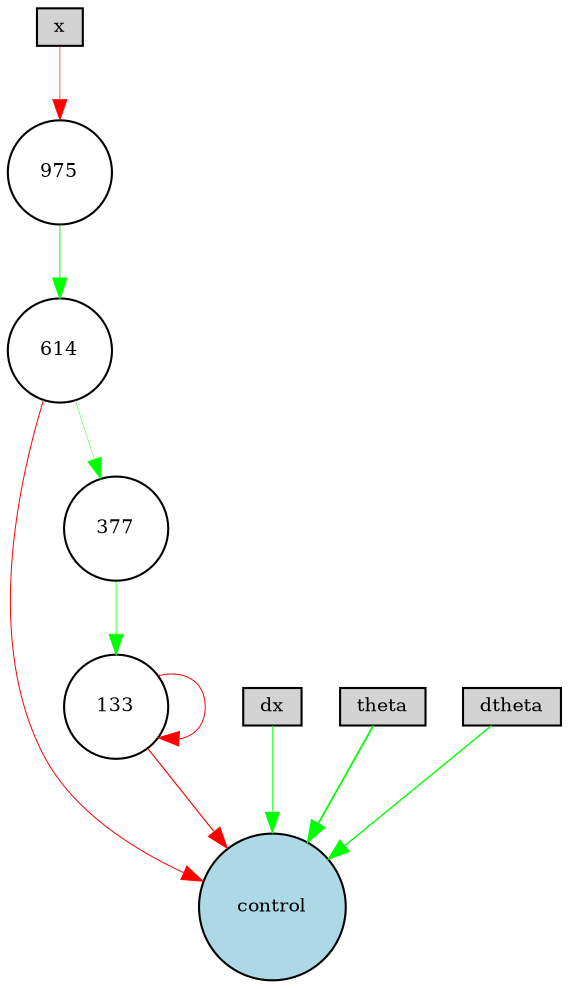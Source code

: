 digraph {
	node [fontsize=9 height=0.2 shape=circle width=0.2]
	x [fillcolor=lightgray shape=box style=filled]
	dx [fillcolor=lightgray shape=box style=filled]
	theta [fillcolor=lightgray shape=box style=filled]
	dtheta [fillcolor=lightgray shape=box style=filled]
	control [fillcolor=lightblue style=filled]
	133 [fillcolor=white style=filled]
	614 [fillcolor=white style=filled]
	975 [fillcolor=white style=filled]
	377 [fillcolor=white style=filled]
	133 -> 133 [color=red penwidth=0.47647101906803135 style=solid]
	dtheta -> control [color=green penwidth=0.6516779431623927 style=solid]
	133 -> control [color=red penwidth=0.5553789497046364 style=solid]
	theta -> control [color=green penwidth=0.8446184402553675 style=solid]
	377 -> 133 [color=green penwidth=0.33002926475673977 style=solid]
	614 -> control [color=red penwidth=0.4759112065717066 style=solid]
	614 -> 377 [color=green penwidth=0.202227524994959 style=solid]
	dx -> control [color=green penwidth=0.3474961380098083 style=solid]
	x -> 975 [color=red penwidth=0.3068539930740779 style=solid]
	975 -> 614 [color=green penwidth=0.4530612143136665 style=solid]
}

